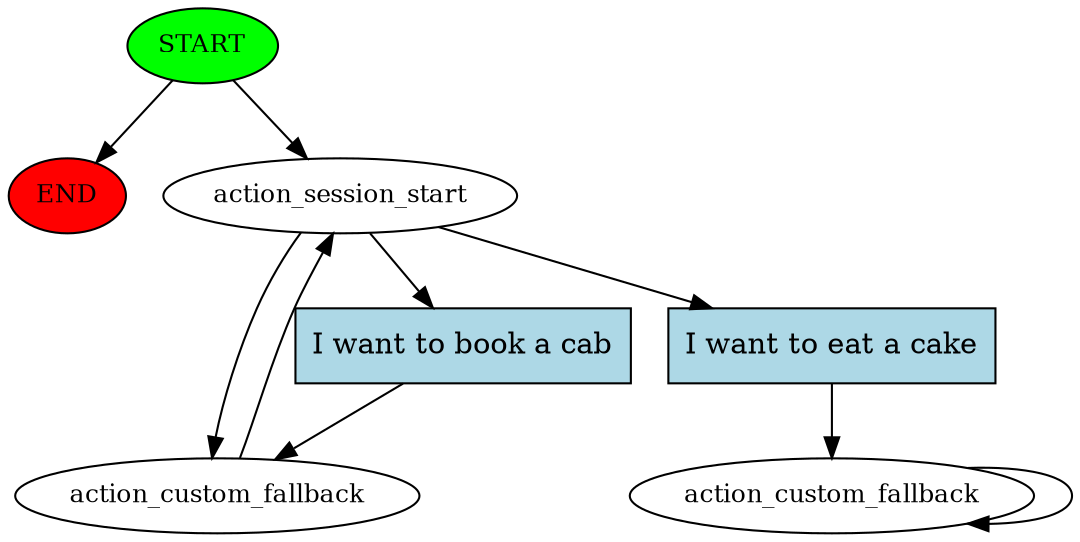 digraph  {
0 [class="start active", fillcolor=green, fontsize=12, label=START, style=filled];
"-1" [class=end, fillcolor=red, fontsize=12, label=END, style=filled];
1 [class=active, fontsize=12, label=action_session_start];
2 [class=active, fontsize=12, label=action_custom_fallback];
8 [class="active dashed", fontsize=12, label=action_custom_fallback];
10 [class="intent active", fillcolor=lightblue, label="I want to book a cab", shape=rect, style=filled];
11 [class="intent active", fillcolor=lightblue, label="I want to eat a cake", shape=rect, style=filled];
0 -> "-1"  [class="", key=NONE, label=""];
0 -> 1  [class=active, key=NONE, label=""];
1 -> 2  [class=active, key=NONE, label=""];
1 -> 10  [class=active, key=0];
1 -> 11  [class=active, key=0];
2 -> 1  [class=active, key=NONE, label=""];
8 -> 8  [class=active, key=NONE, label=""];
10 -> 2  [class=active, key=0];
11 -> 8  [class=active, key=0];
}
